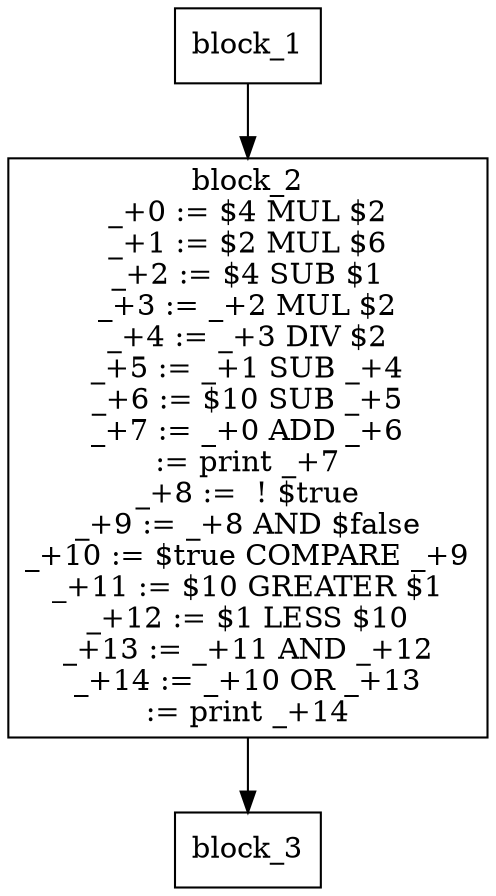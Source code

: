 digraph G {
node [shape = box];
block_1 [label="block_1
"];
block_1 -> block_2;
block_2 [label="block_2
_+0 := $4 MUL $2
_+1 := $2 MUL $6
_+2 := $4 SUB $1
_+3 := _+2 MUL $2
_+4 := _+3 DIV $2
_+5 := _+1 SUB _+4
_+6 := $10 SUB _+5
_+7 := _+0 ADD _+6
 := print _+7 
_+8 :=  ! $true
_+9 := _+8 AND $false
_+10 := $true COMPARE _+9
_+11 := $10 GREATER $1
_+12 := $1 LESS $10
_+13 := _+11 AND _+12
_+14 := _+10 OR _+13
 := print _+14 
"];
block_3[label = "block_3"]
block_2 -> block_3;
}
